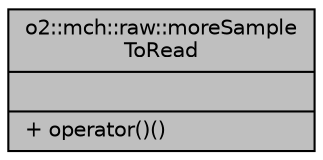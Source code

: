 digraph "o2::mch::raw::moreSampleToRead"
{
 // INTERACTIVE_SVG=YES
  bgcolor="transparent";
  edge [fontname="Helvetica",fontsize="10",labelfontname="Helvetica",labelfontsize="10"];
  node [fontname="Helvetica",fontsize="10",shape=record];
  Node1 [label="{o2::mch::raw::moreSample\lToRead\n||+ operator()()\l}",height=0.2,width=0.4,color="black", fillcolor="grey75", style="filled", fontcolor="black"];
}
